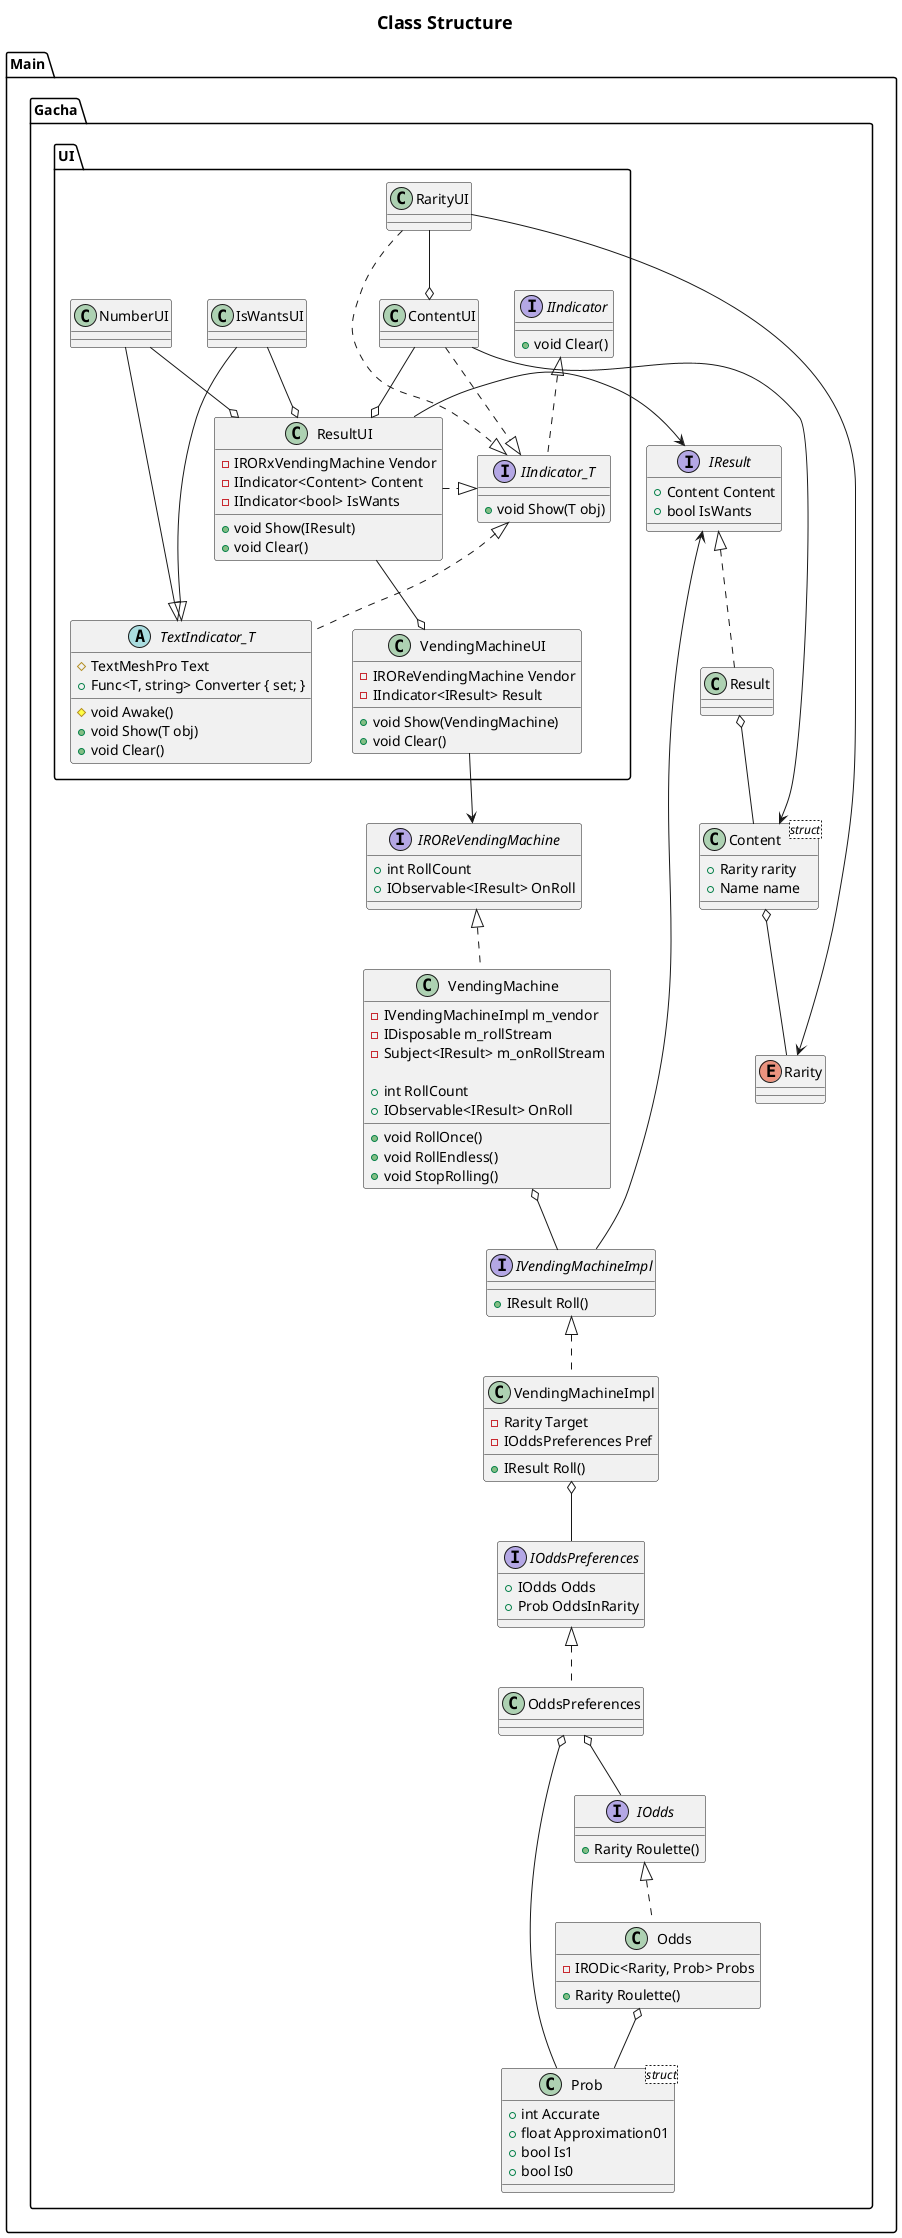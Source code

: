 @startuml uml.png

title <size:18> Class Structure </size>


package Main {

	package Gacha {

		enum Rarity

		class Content <struct> {
			+Rarity rarity
			+Name name
		}
		Content o-down- Rarity

		interface IResult {
			+Content Content
			+bool IsWants
		}
		IResult <|.down. Result

		Result o-down- Content


		class Prob <struct> {
			+int Accurate
			+float Approximation01
			+bool Is1
			+bool Is0
		}


		interface IOdds {
			+Rarity Roulette()
		}
		class Odds {
			-IRODic<Rarity, Prob> Probs
			+Rarity Roulette()
		}
		IOdds <|.down. Odds

		Odds o-down- Prob


		interface IOddsPreferences {
			+IOdds Odds
			+Prob OddsInRarity
		}
		IOddsPreferences <|.down. OddsPreferences

		OddsPreferences o-down- IOdds
		OddsPreferences o-down- Prob


		interface IVendingMachineImpl {
			+IResult Roll()
		}
		class VendingMachineImpl {
			-Rarity Target
			-IOddsPreferences Pref

			+IResult Roll()
		}
		IVendingMachineImpl <|.down. VendingMachineImpl

		VendingMachineImpl o-down- IOddsPreferences
		IResult <-right- IVendingMachineImpl


		interface IROReVendingMachine {
			+int RollCount
			+IObservable<IResult> OnRoll
		}

		class VendingMachine {
			-IVendingMachineImpl m_vendor
			-IDisposable m_rollStream
			-Subject<IResult> m_onRollStream

			+int RollCount
			+IObservable<IResult> OnRoll

			+void RollOnce()
			+void RollEndless()
			+void StopRolling()
		}
		IROReVendingMachine <|.down. VendingMachine
		VendingMachine o-down- IVendingMachineImpl


		package UI {

			interface IIndicator {
				+void Clear()
			}
			interface IIndicator_T {
				+void Show(T obj)
			}
			IIndicator <|.down. IIndicator_T
			abstract TextIndicator_T {
				#TextMeshPro Text
				+Func<T, string> Converter { set; }
				#void Awake()
				+void Show(T obj)
				+void Clear()
			}
			IIndicator_T <|.down. TextIndicator_T

			class RarityUI
			IIndicator_T <|.left. RarityUI
			Rarity <-left- RarityUI
			class ContentUI
			IIndicator_T <|.left. ContentUI
			RarityUI -down-o ContentUI
			Content <-left- ContentUI
			class IsWantsUI
			TextIndicator_T <|-left- IsWantsUI
			class NumberUI
			TextIndicator_T <|-left- NumberUI

			class ResultUI {
				-IRORxVendingMachine Vendor
				-IIndicator<Content> Content
				-IIndicator<bool> IsWants
				+void Show(IResult)
				+void Clear()
			}
			IIndicator_T <|.left. ResultUI
			IResult <-left- ResultUI
			ContentUI -down-o ResultUI
			IsWantsUI -down-o ResultUI
			NumberUI -down-o ResultUI


			class VendingMachineUI {
				-IROReVendingMachine Vendor
				-IIndicator<IResult> Result
				+void Show(VendingMachine)
				+void Clear()
			}
			IROReVendingMachine <-up- VendingMachineUI
			ResultUI -down-o VendingMachineUI


		}

	}

}


@enduml

